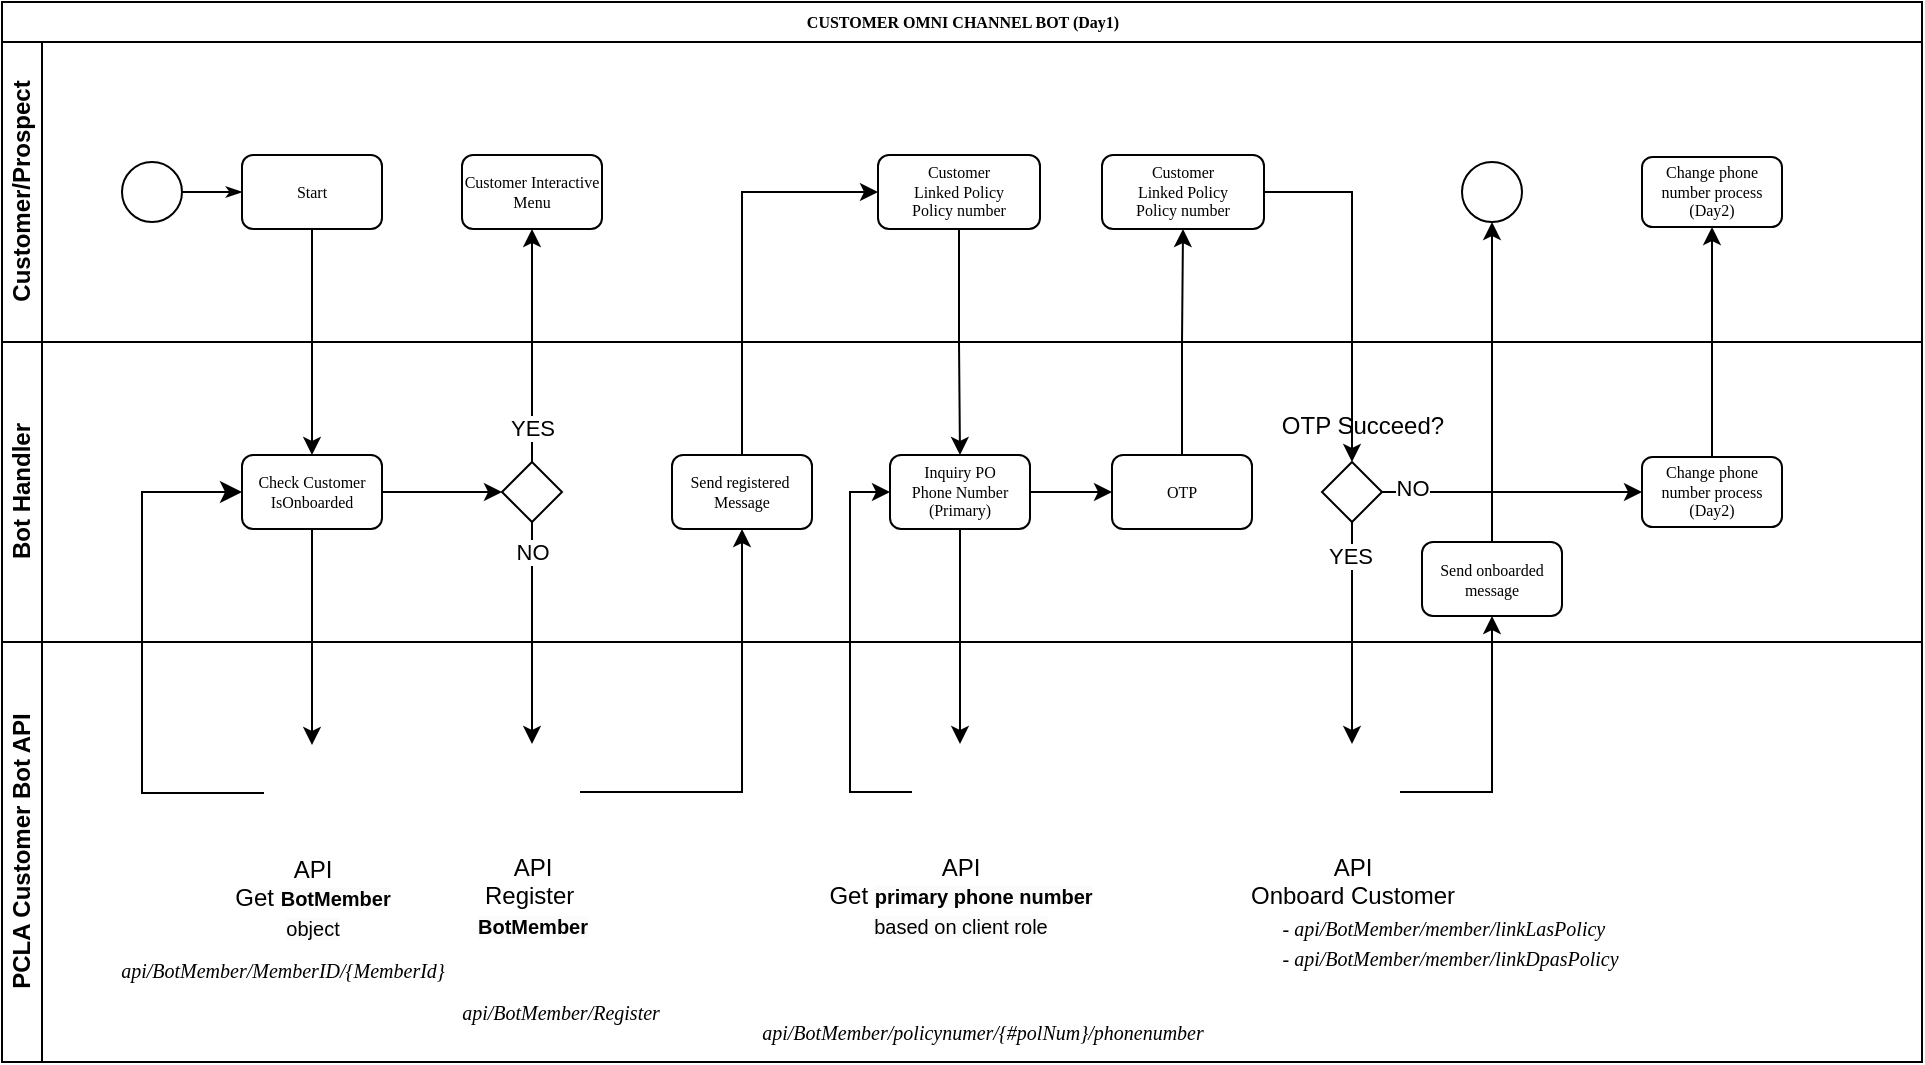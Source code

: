 <mxfile version="21.0.10" type="github">
  <diagram name="Page-1" id="c7488fd3-1785-93aa-aadb-54a6760d102a">
    <mxGraphModel dx="1155" dy="550" grid="1" gridSize="10" guides="1" tooltips="1" connect="1" arrows="1" fold="1" page="1" pageScale="1" pageWidth="1100" pageHeight="850" background="none" math="0" shadow="0">
      <root>
        <mxCell id="0" />
        <mxCell id="1" parent="0" />
        <mxCell id="2b4e8129b02d487f-1" value="CUSTOMER OMNI CHANNEL BOT (Day1)" style="swimlane;html=1;childLayout=stackLayout;horizontal=1;startSize=20;horizontalStack=0;rounded=0;shadow=0;labelBackgroundColor=none;strokeWidth=1;fontFamily=Verdana;fontSize=8;align=center;" parent="1" vertex="1">
          <mxGeometry x="180" y="70" width="960" height="530" as="geometry">
            <mxRectangle x="180" y="70" width="220" height="20" as="alternateBounds" />
          </mxGeometry>
        </mxCell>
        <mxCell id="2b4e8129b02d487f-2" value="Customer/Prospect" style="swimlane;html=1;startSize=20;horizontal=0;" parent="2b4e8129b02d487f-1" vertex="1">
          <mxGeometry y="20" width="960" height="150" as="geometry" />
        </mxCell>
        <mxCell id="2b4e8129b02d487f-18" style="edgeStyle=orthogonalEdgeStyle;rounded=0;html=1;labelBackgroundColor=none;startArrow=none;startFill=0;startSize=5;endArrow=classicThin;endFill=1;endSize=5;jettySize=auto;orthogonalLoop=1;strokeWidth=1;fontFamily=Verdana;fontSize=8" parent="2b4e8129b02d487f-2" source="2b4e8129b02d487f-5" target="2b4e8129b02d487f-6" edge="1">
          <mxGeometry relative="1" as="geometry" />
        </mxCell>
        <mxCell id="2b4e8129b02d487f-5" value="" style="ellipse;whiteSpace=wrap;html=1;rounded=0;shadow=0;labelBackgroundColor=none;strokeWidth=1;fontFamily=Verdana;fontSize=8;align=center;" parent="2b4e8129b02d487f-2" vertex="1">
          <mxGeometry x="60" y="60" width="30" height="30" as="geometry" />
        </mxCell>
        <mxCell id="2b4e8129b02d487f-6" value="Start" style="rounded=1;whiteSpace=wrap;html=1;shadow=0;labelBackgroundColor=none;strokeWidth=1;fontFamily=Verdana;fontSize=8;align=center;" parent="2b4e8129b02d487f-2" vertex="1">
          <mxGeometry x="120" y="56.5" width="70" height="37" as="geometry" />
        </mxCell>
        <mxCell id="Pig2w74-dIn3M1m2GW-g-24" value="Customer Interactive Menu" style="rounded=1;whiteSpace=wrap;html=1;shadow=0;labelBackgroundColor=none;strokeWidth=1;fontFamily=Verdana;fontSize=8;align=center;" vertex="1" parent="2b4e8129b02d487f-2">
          <mxGeometry x="230" y="56.5" width="70" height="37" as="geometry" />
        </mxCell>
        <mxCell id="Pig2w74-dIn3M1m2GW-g-31" value="Customer&lt;br&gt;Linked Policy&lt;br&gt;Policy number" style="rounded=1;whiteSpace=wrap;html=1;shadow=0;labelBackgroundColor=none;strokeWidth=1;fontFamily=Verdana;fontSize=8;align=center;" vertex="1" parent="2b4e8129b02d487f-2">
          <mxGeometry x="438" y="56.5" width="81" height="37" as="geometry" />
        </mxCell>
        <mxCell id="Pig2w74-dIn3M1m2GW-g-47" value="Customer&lt;br&gt;Linked Policy&lt;br&gt;Policy number" style="rounded=1;whiteSpace=wrap;html=1;shadow=0;labelBackgroundColor=none;strokeWidth=1;fontFamily=Verdana;fontSize=8;align=center;" vertex="1" parent="2b4e8129b02d487f-2">
          <mxGeometry x="550" y="56.5" width="81" height="37" as="geometry" />
        </mxCell>
        <mxCell id="Pig2w74-dIn3M1m2GW-g-60" value="Change phone number process&lt;br&gt;(Day2)" style="whiteSpace=wrap;html=1;fontSize=8;fontFamily=Verdana;strokeWidth=1;rounded=1;shadow=0;labelBackgroundColor=none;" vertex="1" parent="2b4e8129b02d487f-2">
          <mxGeometry x="820" y="57.5" width="70" height="35" as="geometry" />
        </mxCell>
        <mxCell id="Pig2w74-dIn3M1m2GW-g-79" value="" style="ellipse;whiteSpace=wrap;html=1;rounded=0;shadow=0;labelBackgroundColor=none;strokeWidth=1;fontFamily=Verdana;fontSize=8;align=center;" vertex="1" parent="2b4e8129b02d487f-2">
          <mxGeometry x="730" y="60" width="30" height="30" as="geometry" />
        </mxCell>
        <mxCell id="Pig2w74-dIn3M1m2GW-g-9" style="edgeStyle=orthogonalEdgeStyle;rounded=0;orthogonalLoop=1;jettySize=auto;html=1;entryX=0.5;entryY=0;entryDx=0;entryDy=0;" edge="1" parent="2b4e8129b02d487f-1" source="2b4e8129b02d487f-6" target="Pig2w74-dIn3M1m2GW-g-8">
          <mxGeometry relative="1" as="geometry" />
        </mxCell>
        <mxCell id="Pig2w74-dIn3M1m2GW-g-10" style="edgeStyle=orthogonalEdgeStyle;rounded=0;orthogonalLoop=1;jettySize=auto;html=1;entryX=0.5;entryY=0;entryDx=0;entryDy=0;" edge="1" parent="2b4e8129b02d487f-1" source="Pig2w74-dIn3M1m2GW-g-8" target="Pig2w74-dIn3M1m2GW-g-4">
          <mxGeometry relative="1" as="geometry" />
        </mxCell>
        <mxCell id="Pig2w74-dIn3M1m2GW-g-13" value="" style="edgeStyle=elbowEdgeStyle;elbow=horizontal;endArrow=classic;html=1;curved=0;rounded=0;endSize=8;startSize=8;exitX=0;exitY=0.5;exitDx=0;exitDy=0;entryX=0;entryY=0.5;entryDx=0;entryDy=0;" edge="1" parent="2b4e8129b02d487f-1" source="Pig2w74-dIn3M1m2GW-g-4" target="Pig2w74-dIn3M1m2GW-g-8">
          <mxGeometry width="50" height="50" relative="1" as="geometry">
            <mxPoint x="50" y="355" as="sourcePoint" />
            <mxPoint x="50" y="250" as="targetPoint" />
            <Array as="points">
              <mxPoint x="70" y="330" />
            </Array>
          </mxGeometry>
        </mxCell>
        <mxCell id="Pig2w74-dIn3M1m2GW-g-21" style="edgeStyle=orthogonalEdgeStyle;rounded=0;orthogonalLoop=1;jettySize=auto;html=1;entryX=0.5;entryY=0;entryDx=0;entryDy=0;" edge="1" parent="2b4e8129b02d487f-1" source="2b4e8129b02d487f-13" target="Pig2w74-dIn3M1m2GW-g-19">
          <mxGeometry relative="1" as="geometry" />
        </mxCell>
        <mxCell id="Pig2w74-dIn3M1m2GW-g-22" value="NO" style="edgeLabel;html=1;align=center;verticalAlign=middle;resizable=0;points=[];" vertex="1" connectable="0" parent="Pig2w74-dIn3M1m2GW-g-21">
          <mxGeometry x="-0.756" relative="1" as="geometry">
            <mxPoint y="1" as="offset" />
          </mxGeometry>
        </mxCell>
        <mxCell id="Pig2w74-dIn3M1m2GW-g-26" value="YES" style="edgeStyle=orthogonalEdgeStyle;rounded=0;orthogonalLoop=1;jettySize=auto;html=1;exitX=0.5;exitY=0;exitDx=0;exitDy=0;exitPerimeter=0;entryX=0.5;entryY=1;entryDx=0;entryDy=0;" edge="1" parent="2b4e8129b02d487f-1" source="2b4e8129b02d487f-13" target="Pig2w74-dIn3M1m2GW-g-24">
          <mxGeometry x="-0.707" relative="1" as="geometry">
            <mxPoint x="265" y="220" as="targetPoint" />
            <mxPoint as="offset" />
          </mxGeometry>
        </mxCell>
        <mxCell id="Pig2w74-dIn3M1m2GW-g-30" style="edgeStyle=orthogonalEdgeStyle;rounded=0;orthogonalLoop=1;jettySize=auto;html=1;" edge="1" parent="2b4e8129b02d487f-1" source="Pig2w74-dIn3M1m2GW-g-19" target="Pig2w74-dIn3M1m2GW-g-29">
          <mxGeometry relative="1" as="geometry" />
        </mxCell>
        <mxCell id="Pig2w74-dIn3M1m2GW-g-32" style="edgeStyle=orthogonalEdgeStyle;rounded=0;orthogonalLoop=1;jettySize=auto;html=1;entryX=0;entryY=0.5;entryDx=0;entryDy=0;" edge="1" parent="2b4e8129b02d487f-1" source="Pig2w74-dIn3M1m2GW-g-29" target="Pig2w74-dIn3M1m2GW-g-31">
          <mxGeometry relative="1" as="geometry">
            <Array as="points">
              <mxPoint x="370" y="95" />
            </Array>
          </mxGeometry>
        </mxCell>
        <mxCell id="Pig2w74-dIn3M1m2GW-g-33" style="edgeStyle=orthogonalEdgeStyle;rounded=0;orthogonalLoop=1;jettySize=auto;html=1;entryX=0.5;entryY=0;entryDx=0;entryDy=0;" edge="1" parent="2b4e8129b02d487f-1" source="Pig2w74-dIn3M1m2GW-g-31" target="Pig2w74-dIn3M1m2GW-g-34">
          <mxGeometry relative="1" as="geometry">
            <mxPoint x="469.5" y="220" as="targetPoint" />
          </mxGeometry>
        </mxCell>
        <mxCell id="Pig2w74-dIn3M1m2GW-g-36" style="edgeStyle=orthogonalEdgeStyle;rounded=0;orthogonalLoop=1;jettySize=auto;html=1;entryX=0.5;entryY=0;entryDx=0;entryDy=0;" edge="1" parent="2b4e8129b02d487f-1" source="Pig2w74-dIn3M1m2GW-g-34" target="Pig2w74-dIn3M1m2GW-g-35">
          <mxGeometry relative="1" as="geometry" />
        </mxCell>
        <mxCell id="Pig2w74-dIn3M1m2GW-g-38" style="edgeStyle=orthogonalEdgeStyle;rounded=0;orthogonalLoop=1;jettySize=auto;html=1;entryX=0;entryY=0.5;entryDx=0;entryDy=0;" edge="1" parent="2b4e8129b02d487f-1" source="Pig2w74-dIn3M1m2GW-g-35" target="Pig2w74-dIn3M1m2GW-g-34">
          <mxGeometry relative="1" as="geometry">
            <Array as="points">
              <mxPoint x="424" y="395" />
              <mxPoint x="424" y="245" />
            </Array>
          </mxGeometry>
        </mxCell>
        <mxCell id="Pig2w74-dIn3M1m2GW-g-48" style="edgeStyle=orthogonalEdgeStyle;rounded=0;orthogonalLoop=1;jettySize=auto;html=1;entryX=0.5;entryY=1;entryDx=0;entryDy=0;" edge="1" parent="2b4e8129b02d487f-1" source="Pig2w74-dIn3M1m2GW-g-45" target="Pig2w74-dIn3M1m2GW-g-47">
          <mxGeometry relative="1" as="geometry" />
        </mxCell>
        <mxCell id="Pig2w74-dIn3M1m2GW-g-51" style="edgeStyle=orthogonalEdgeStyle;rounded=0;orthogonalLoop=1;jettySize=auto;html=1;entryX=0.5;entryY=0;entryDx=0;entryDy=0;entryPerimeter=0;" edge="1" parent="2b4e8129b02d487f-1" source="Pig2w74-dIn3M1m2GW-g-47" target="Pig2w74-dIn3M1m2GW-g-50">
          <mxGeometry relative="1" as="geometry" />
        </mxCell>
        <mxCell id="Pig2w74-dIn3M1m2GW-g-54" style="edgeStyle=orthogonalEdgeStyle;rounded=0;orthogonalLoop=1;jettySize=auto;html=1;entryX=0.5;entryY=0;entryDx=0;entryDy=0;" edge="1" parent="2b4e8129b02d487f-1" source="Pig2w74-dIn3M1m2GW-g-50" target="Pig2w74-dIn3M1m2GW-g-53">
          <mxGeometry relative="1" as="geometry" />
        </mxCell>
        <mxCell id="Pig2w74-dIn3M1m2GW-g-55" value="YES" style="edgeLabel;html=1;align=center;verticalAlign=middle;resizable=0;points=[];" vertex="1" connectable="0" parent="Pig2w74-dIn3M1m2GW-g-54">
          <mxGeometry x="-0.694" y="-1" relative="1" as="geometry">
            <mxPoint as="offset" />
          </mxGeometry>
        </mxCell>
        <mxCell id="2b4e8129b02d487f-3" value="Bot Handler" style="swimlane;html=1;startSize=20;horizontal=0;" parent="2b4e8129b02d487f-1" vertex="1">
          <mxGeometry y="170" width="960" height="150" as="geometry" />
        </mxCell>
        <mxCell id="2b4e8129b02d487f-13" value="" style="strokeWidth=1;html=1;shape=mxgraph.flowchart.decision;whiteSpace=wrap;rounded=1;shadow=0;labelBackgroundColor=none;fontFamily=Verdana;fontSize=8;align=center;" parent="2b4e8129b02d487f-3" vertex="1">
          <mxGeometry x="250" y="60.0" width="30" height="30" as="geometry" />
        </mxCell>
        <mxCell id="Pig2w74-dIn3M1m2GW-g-20" style="edgeStyle=orthogonalEdgeStyle;rounded=0;orthogonalLoop=1;jettySize=auto;html=1;entryX=0;entryY=0.5;entryDx=0;entryDy=0;entryPerimeter=0;" edge="1" parent="2b4e8129b02d487f-3" source="Pig2w74-dIn3M1m2GW-g-8" target="2b4e8129b02d487f-13">
          <mxGeometry relative="1" as="geometry" />
        </mxCell>
        <mxCell id="Pig2w74-dIn3M1m2GW-g-8" value="Check Customer&lt;br&gt;IsOnboarded" style="rounded=1;whiteSpace=wrap;html=1;shadow=0;labelBackgroundColor=none;strokeWidth=1;fontFamily=Verdana;fontSize=8;align=center;" vertex="1" parent="2b4e8129b02d487f-3">
          <mxGeometry x="120" y="56.5" width="70" height="37" as="geometry" />
        </mxCell>
        <mxCell id="Pig2w74-dIn3M1m2GW-g-29" value="Send registered&amp;nbsp;&lt;br&gt;Message" style="rounded=1;whiteSpace=wrap;html=1;shadow=0;labelBackgroundColor=none;strokeWidth=1;fontFamily=Verdana;fontSize=8;align=center;" vertex="1" parent="2b4e8129b02d487f-3">
          <mxGeometry x="335" y="56.5" width="70" height="37" as="geometry" />
        </mxCell>
        <mxCell id="Pig2w74-dIn3M1m2GW-g-46" style="edgeStyle=orthogonalEdgeStyle;rounded=0;orthogonalLoop=1;jettySize=auto;html=1;entryX=0;entryY=0.5;entryDx=0;entryDy=0;" edge="1" parent="2b4e8129b02d487f-3" source="Pig2w74-dIn3M1m2GW-g-34" target="Pig2w74-dIn3M1m2GW-g-45">
          <mxGeometry relative="1" as="geometry" />
        </mxCell>
        <mxCell id="Pig2w74-dIn3M1m2GW-g-34" value="Inquiry PO&lt;br&gt;Phone Number&lt;br&gt;(Primary)" style="rounded=1;whiteSpace=wrap;html=1;shadow=0;labelBackgroundColor=none;strokeWidth=1;fontFamily=Verdana;fontSize=8;align=center;" vertex="1" parent="2b4e8129b02d487f-3">
          <mxGeometry x="444" y="56.5" width="70" height="37" as="geometry" />
        </mxCell>
        <mxCell id="Pig2w74-dIn3M1m2GW-g-45" value="OTP" style="rounded=1;whiteSpace=wrap;html=1;shadow=0;labelBackgroundColor=none;strokeWidth=1;fontFamily=Verdana;fontSize=8;align=center;" vertex="1" parent="2b4e8129b02d487f-3">
          <mxGeometry x="555" y="56.5" width="70" height="37" as="geometry" />
        </mxCell>
        <mxCell id="Pig2w74-dIn3M1m2GW-g-58" value="" style="edgeStyle=orthogonalEdgeStyle;rounded=0;orthogonalLoop=1;jettySize=auto;html=1;" edge="1" parent="2b4e8129b02d487f-3" source="Pig2w74-dIn3M1m2GW-g-50" target="Pig2w74-dIn3M1m2GW-g-57">
          <mxGeometry relative="1" as="geometry" />
        </mxCell>
        <mxCell id="Pig2w74-dIn3M1m2GW-g-59" value="NO" style="edgeLabel;html=1;align=center;verticalAlign=middle;resizable=0;points=[];" vertex="1" connectable="0" parent="Pig2w74-dIn3M1m2GW-g-58">
          <mxGeometry x="-0.769" y="2" relative="1" as="geometry">
            <mxPoint as="offset" />
          </mxGeometry>
        </mxCell>
        <mxCell id="Pig2w74-dIn3M1m2GW-g-50" value="" style="strokeWidth=1;html=1;shape=mxgraph.flowchart.decision;whiteSpace=wrap;rounded=1;shadow=0;labelBackgroundColor=none;fontFamily=Verdana;fontSize=8;align=center;" vertex="1" parent="2b4e8129b02d487f-3">
          <mxGeometry x="660" y="60.0" width="30" height="30" as="geometry" />
        </mxCell>
        <mxCell id="Pig2w74-dIn3M1m2GW-g-52" value="OTP Succeed?" style="text;html=1;align=center;verticalAlign=middle;resizable=0;points=[];autosize=1;strokeColor=none;fillColor=none;" vertex="1" parent="2b4e8129b02d487f-3">
          <mxGeometry x="630" y="26.5" width="100" height="30" as="geometry" />
        </mxCell>
        <mxCell id="Pig2w74-dIn3M1m2GW-g-57" value="Change phone number process&lt;br&gt;(Day2)" style="whiteSpace=wrap;html=1;fontSize=8;fontFamily=Verdana;strokeWidth=1;rounded=1;shadow=0;labelBackgroundColor=none;" vertex="1" parent="2b4e8129b02d487f-3">
          <mxGeometry x="820" y="57.5" width="70" height="35" as="geometry" />
        </mxCell>
        <mxCell id="Pig2w74-dIn3M1m2GW-g-77" value="Send onboarded&lt;br&gt;message" style="rounded=1;whiteSpace=wrap;html=1;shadow=0;labelBackgroundColor=none;strokeWidth=1;fontFamily=Verdana;fontSize=8;align=center;" vertex="1" parent="2b4e8129b02d487f-3">
          <mxGeometry x="710" y="100" width="70" height="37" as="geometry" />
        </mxCell>
        <mxCell id="Pig2w74-dIn3M1m2GW-g-61" style="edgeStyle=orthogonalEdgeStyle;rounded=0;orthogonalLoop=1;jettySize=auto;html=1;entryX=0.5;entryY=1;entryDx=0;entryDy=0;" edge="1" parent="2b4e8129b02d487f-1" source="Pig2w74-dIn3M1m2GW-g-57" target="Pig2w74-dIn3M1m2GW-g-60">
          <mxGeometry relative="1" as="geometry" />
        </mxCell>
        <mxCell id="2b4e8129b02d487f-4" value="PCLA Customer Bot API" style="swimlane;html=1;startSize=20;horizontal=0;" parent="2b4e8129b02d487f-1" vertex="1">
          <mxGeometry y="320" width="960" height="210" as="geometry" />
        </mxCell>
        <mxCell id="Pig2w74-dIn3M1m2GW-g-4" value="API&lt;br&gt;Get&amp;nbsp;&lt;b style=&quot;border-color: var(--border-color); font-size: 10px; background-color: rgb(251, 251, 251);&quot;&gt;BotMember&lt;/b&gt;&lt;span style=&quot;font-size: 10px; background-color: rgb(251, 251, 251);&quot;&gt;&lt;/span&gt;&lt;br style=&quot;border-color: var(--border-color); font-size: 10px; background-color: rgb(251, 251, 251);&quot;&gt;&lt;span style=&quot;font-size: 10px; background-color: rgb(251, 251, 251);&quot;&gt;object&lt;/span&gt;" style="shape=image;html=1;verticalAlign=top;verticalLabelPosition=bottom;labelBackgroundColor=#ffffff;imageAspect=0;aspect=fixed;image=https://cdn0.iconfinder.com/data/icons/google-material-design-3-0/48/ic_code_48px-128.png" vertex="1" parent="2b4e8129b02d487f-4">
          <mxGeometry x="131" y="51.5" width="48" height="48" as="geometry" />
        </mxCell>
        <mxCell id="Pig2w74-dIn3M1m2GW-g-14" value="&lt;i&gt;&lt;font style=&quot;font-size: 10px;&quot; face=&quot;Lucida Console&quot;&gt;api/BotMember/MemberID/{MemberId}&lt;/font&gt;&lt;/i&gt;" style="text;html=1;align=center;verticalAlign=middle;resizable=0;points=[];autosize=1;strokeColor=none;fillColor=none;" vertex="1" parent="2b4e8129b02d487f-4">
          <mxGeometry x="30" y="149" width="220" height="30" as="geometry" />
        </mxCell>
        <mxCell id="Pig2w74-dIn3M1m2GW-g-19" value="API&lt;br&gt;Register&amp;nbsp;&lt;br style=&quot;border-color: var(--border-color); font-size: 10px; background-color: rgb(251, 251, 251);&quot;&gt;&lt;b style=&quot;border-color: var(--border-color); font-size: 10px; background-color: rgb(251, 251, 251);&quot;&gt;BotMember&lt;/b&gt;" style="shape=image;html=1;verticalAlign=top;verticalLabelPosition=bottom;labelBackgroundColor=#ffffff;imageAspect=0;aspect=fixed;image=https://cdn0.iconfinder.com/data/icons/google-material-design-3-0/48/ic_code_48px-128.png" vertex="1" parent="2b4e8129b02d487f-4">
          <mxGeometry x="241" y="51" width="48" height="48" as="geometry" />
        </mxCell>
        <mxCell id="Pig2w74-dIn3M1m2GW-g-23" value="&lt;i&gt;&lt;font style=&quot;font-size: 10px;&quot; face=&quot;Lucida Console&quot;&gt;api/BotMember/Register&lt;/font&gt;&lt;/i&gt;" style="text;html=1;align=center;verticalAlign=middle;resizable=0;points=[];autosize=1;strokeColor=none;fillColor=none;" vertex="1" parent="2b4e8129b02d487f-4">
          <mxGeometry x="199" y="170" width="160" height="30" as="geometry" />
        </mxCell>
        <mxCell id="Pig2w74-dIn3M1m2GW-g-35" value="API&lt;br&gt;Get &lt;span style=&quot;font-size: 10px; background-color: rgb(251, 251, 251);&quot;&gt;&lt;b&gt;primary phone number&lt;/b&gt;&lt;br&gt;based on client role&lt;br&gt;&lt;/span&gt;" style="shape=image;html=1;verticalAlign=top;verticalLabelPosition=bottom;labelBackgroundColor=#ffffff;imageAspect=0;aspect=fixed;image=https://cdn0.iconfinder.com/data/icons/google-material-design-3-0/48/ic_code_48px-128.png" vertex="1" parent="2b4e8129b02d487f-4">
          <mxGeometry x="455" y="51" width="48" height="48" as="geometry" />
        </mxCell>
        <mxCell id="Pig2w74-dIn3M1m2GW-g-37" value="&lt;i&gt;&lt;font style=&quot;font-size: 10px;&quot; face=&quot;Lucida Console&quot;&gt;api/BotMember/policynumer/{#polNum}/phonenumber&lt;/font&gt;&lt;/i&gt;" style="text;html=1;align=center;verticalAlign=middle;resizable=0;points=[];autosize=1;strokeColor=none;fillColor=none;" vertex="1" parent="2b4e8129b02d487f-4">
          <mxGeometry x="335" y="180" width="310" height="30" as="geometry" />
        </mxCell>
        <mxCell id="Pig2w74-dIn3M1m2GW-g-53" value="API&lt;br&gt;Onboard&amp;nbsp;Customer" style="shape=image;html=1;verticalAlign=top;verticalLabelPosition=bottom;labelBackgroundColor=#ffffff;imageAspect=0;aspect=fixed;image=https://cdn0.iconfinder.com/data/icons/google-material-design-3-0/48/ic_code_48px-128.png" vertex="1" parent="2b4e8129b02d487f-4">
          <mxGeometry x="651" y="51" width="48" height="48" as="geometry" />
        </mxCell>
        <mxCell id="Pig2w74-dIn3M1m2GW-g-56" value="&lt;div style=&quot;text-align: left;&quot;&gt;&lt;i style=&quot;background-color: initial;&quot;&gt;&lt;font style=&quot;font-size: 10px;&quot; face=&quot;Lucida Console&quot;&gt;- api/BotMember/member/linkLasPolicy&lt;/font&gt;&lt;/i&gt;&lt;/div&gt;&lt;i style=&quot;border-color: var(--border-color);&quot;&gt;&lt;div style=&quot;text-align: left;&quot;&gt;&lt;i style=&quot;background-color: initial; border-color: var(--border-color);&quot;&gt;&lt;font style=&quot;border-color: var(--border-color); font-size: 10px;&quot; face=&quot;Lucida Console&quot;&gt;- api/BotMember/member/linkDpasPolicy&lt;/font&gt;&lt;/i&gt;&lt;i style=&quot;background-color: initial;&quot;&gt;&lt;font style=&quot;font-size: 10px;&quot; face=&quot;Lucida Console&quot;&gt;&amp;nbsp;&lt;/font&gt;&lt;/i&gt;&lt;/div&gt;&lt;/i&gt;" style="text;html=1;align=center;verticalAlign=middle;resizable=0;points=[];autosize=1;strokeColor=none;fillColor=none;" vertex="1" parent="2b4e8129b02d487f-4">
          <mxGeometry x="600" y="130" width="250" height="40" as="geometry" />
        </mxCell>
        <mxCell id="Pig2w74-dIn3M1m2GW-g-78" style="edgeStyle=orthogonalEdgeStyle;rounded=0;orthogonalLoop=1;jettySize=auto;html=1;" edge="1" parent="2b4e8129b02d487f-1" source="Pig2w74-dIn3M1m2GW-g-53" target="Pig2w74-dIn3M1m2GW-g-77">
          <mxGeometry relative="1" as="geometry" />
        </mxCell>
        <mxCell id="Pig2w74-dIn3M1m2GW-g-80" style="edgeStyle=orthogonalEdgeStyle;rounded=0;orthogonalLoop=1;jettySize=auto;html=1;entryX=0.5;entryY=1;entryDx=0;entryDy=0;" edge="1" parent="2b4e8129b02d487f-1" source="Pig2w74-dIn3M1m2GW-g-77" target="Pig2w74-dIn3M1m2GW-g-79">
          <mxGeometry relative="1" as="geometry" />
        </mxCell>
      </root>
    </mxGraphModel>
  </diagram>
</mxfile>
